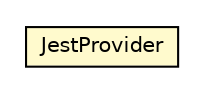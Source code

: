 #!/usr/local/bin/dot
#
# Class diagram 
# Generated by UMLGraph version R5_6-24-gf6e263 (http://www.umlgraph.org/)
#

digraph G {
	edge [fontname="Helvetica",fontsize=10,labelfontname="Helvetica",labelfontsize=10];
	node [fontname="Helvetica",fontsize=10,shape=plaintext];
	nodesep=0.25;
	ranksep=0.5;
	// net.trajano.doxdb.ejb.jest.JestProvider
	c13 [label=<<table title="net.trajano.doxdb.ejb.jest.JestProvider" border="0" cellborder="1" cellspacing="0" cellpadding="2" port="p" bgcolor="lemonChiffon" href="./JestProvider.html">
		<tr><td><table border="0" cellspacing="0" cellpadding="1">
<tr><td align="center" balign="center"> JestProvider </td></tr>
		</table></td></tr>
		</table>>, URL="./JestProvider.html", fontname="Helvetica", fontcolor="black", fontsize=10.0];
}

